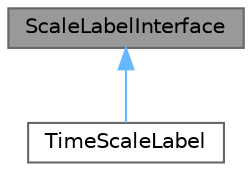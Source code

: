 digraph "ScaleLabelInterface"
{
 // LATEX_PDF_SIZE
  bgcolor="transparent";
  edge [fontname=Helvetica,fontsize=10,labelfontname=Helvetica,labelfontsize=10];
  node [fontname=Helvetica,fontsize=10,shape=box,height=0.2,width=0.4];
  Node1 [label="ScaleLabelInterface",height=0.2,width=0.4,color="gray40", fillcolor="grey60", style="filled", fontcolor="black",tooltip="This interface defines methods to provide custom labels in a ScaleItem."];
  Node1 -> Node2 [dir="back",color="steelblue1",style="solid"];
  Node2 [label="TimeScaleLabel",height=0.2,width=0.4,color="gray40", fillcolor="white", style="filled",URL="$classTimeScaleLabel.html",tooltip=" "];
}
